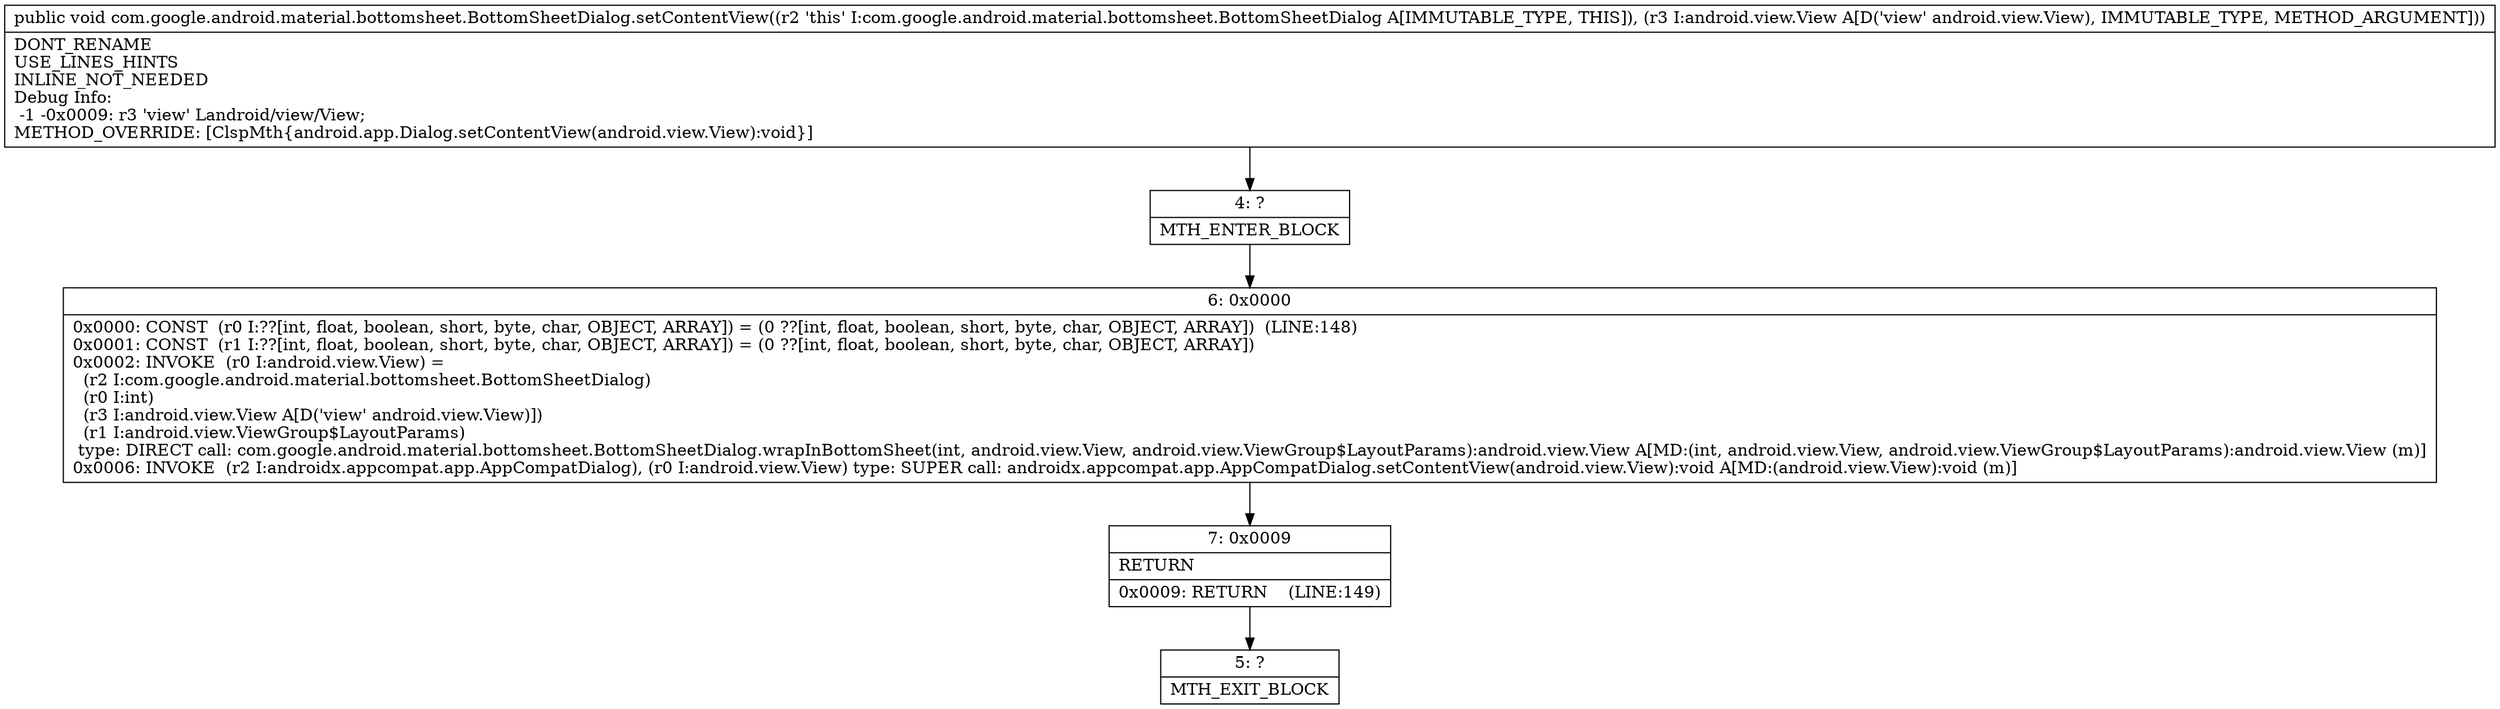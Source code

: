 digraph "CFG forcom.google.android.material.bottomsheet.BottomSheetDialog.setContentView(Landroid\/view\/View;)V" {
Node_4 [shape=record,label="{4\:\ ?|MTH_ENTER_BLOCK\l}"];
Node_6 [shape=record,label="{6\:\ 0x0000|0x0000: CONST  (r0 I:??[int, float, boolean, short, byte, char, OBJECT, ARRAY]) = (0 ??[int, float, boolean, short, byte, char, OBJECT, ARRAY])  (LINE:148)\l0x0001: CONST  (r1 I:??[int, float, boolean, short, byte, char, OBJECT, ARRAY]) = (0 ??[int, float, boolean, short, byte, char, OBJECT, ARRAY]) \l0x0002: INVOKE  (r0 I:android.view.View) = \l  (r2 I:com.google.android.material.bottomsheet.BottomSheetDialog)\l  (r0 I:int)\l  (r3 I:android.view.View A[D('view' android.view.View)])\l  (r1 I:android.view.ViewGroup$LayoutParams)\l type: DIRECT call: com.google.android.material.bottomsheet.BottomSheetDialog.wrapInBottomSheet(int, android.view.View, android.view.ViewGroup$LayoutParams):android.view.View A[MD:(int, android.view.View, android.view.ViewGroup$LayoutParams):android.view.View (m)]\l0x0006: INVOKE  (r2 I:androidx.appcompat.app.AppCompatDialog), (r0 I:android.view.View) type: SUPER call: androidx.appcompat.app.AppCompatDialog.setContentView(android.view.View):void A[MD:(android.view.View):void (m)]\l}"];
Node_7 [shape=record,label="{7\:\ 0x0009|RETURN\l|0x0009: RETURN    (LINE:149)\l}"];
Node_5 [shape=record,label="{5\:\ ?|MTH_EXIT_BLOCK\l}"];
MethodNode[shape=record,label="{public void com.google.android.material.bottomsheet.BottomSheetDialog.setContentView((r2 'this' I:com.google.android.material.bottomsheet.BottomSheetDialog A[IMMUTABLE_TYPE, THIS]), (r3 I:android.view.View A[D('view' android.view.View), IMMUTABLE_TYPE, METHOD_ARGUMENT]))  | DONT_RENAME\lUSE_LINES_HINTS\lINLINE_NOT_NEEDED\lDebug Info:\l  \-1 \-0x0009: r3 'view' Landroid\/view\/View;\lMETHOD_OVERRIDE: [ClspMth\{android.app.Dialog.setContentView(android.view.View):void\}]\l}"];
MethodNode -> Node_4;Node_4 -> Node_6;
Node_6 -> Node_7;
Node_7 -> Node_5;
}

